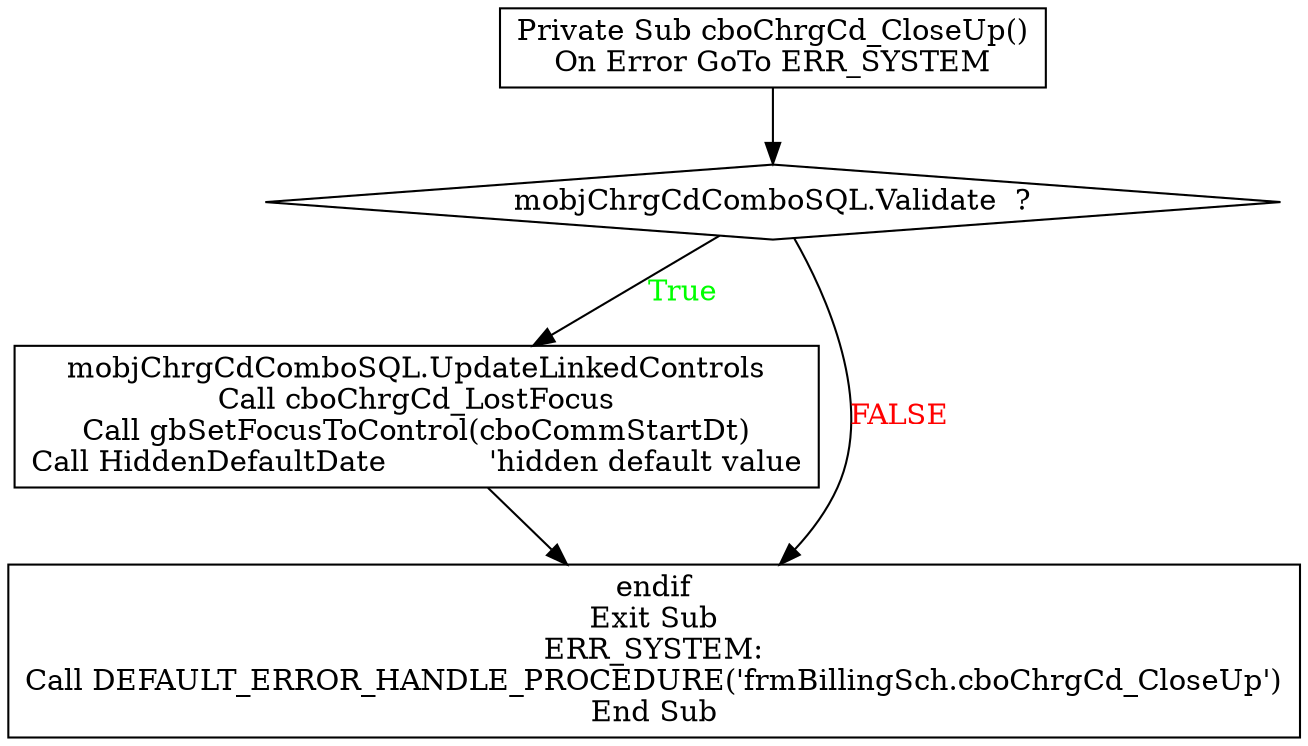 digraph G{
Node_1 [ label ="Private Sub cboChrgCd_CloseUp()\nOn Error GoTo ERR_SYSTEM",shape="box"];
Node_2 [ label ="mobjChrgCdComboSQL.Validate  ?",shape="diamond"];
Node_3 [ label ="mobjChrgCdComboSQL.UpdateLinkedControls\nCall cboChrgCd_LostFocus\nCall gbSetFocusToControl(cboCommStartDt)\nCall HiddenDefaultDate           'hidden default value",shape="box"];
Node_4 [ label ="endif\nExit Sub\nERR_SYSTEM:\nCall DEFAULT_ERROR_HANDLE_PROCEDURE('frmBillingSch.cboChrgCd_CloseUp')\nEnd Sub",shape="box"];
Node_2 -> Node_3 [label="True",fontcolor="GREEN"];
Node_1 -> Node_2;
Node_2 -> Node_4 [label="FALSE",fontcolor="RED"];
Node_3 -> Node_4;
}
